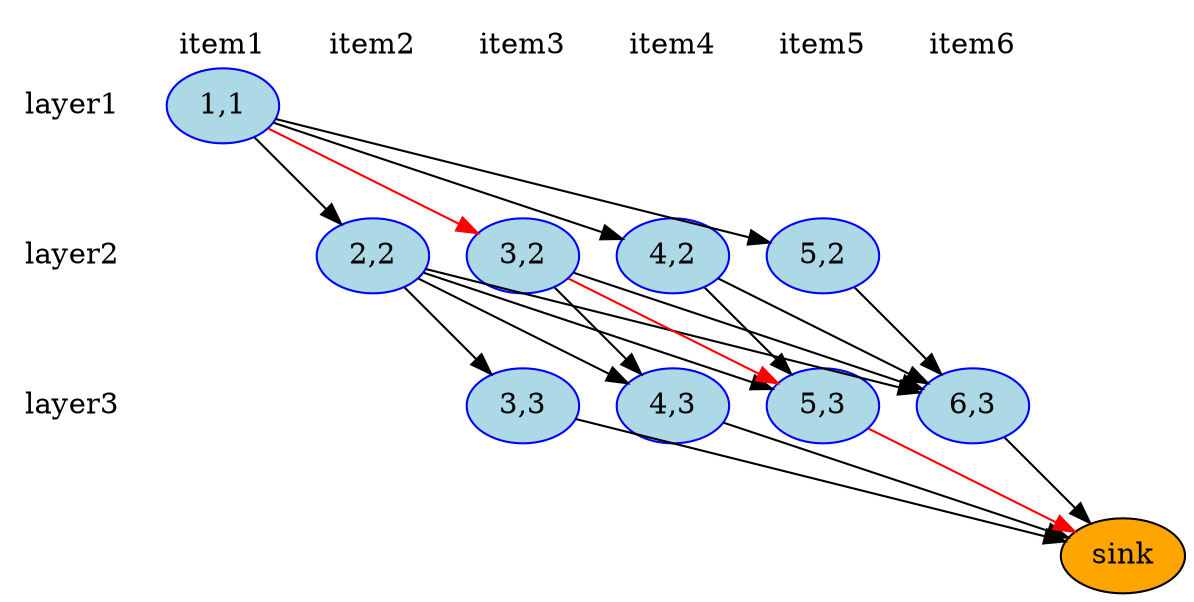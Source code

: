 digraph boxes {
  
  #graph statement
  graph [overlap = true, fontsize = 10, layout=neato]
  
  node [shape = none]
  item1  [label="item1", pos = "1,3.4!"] 
  item2  [label="item2", pos = "2,3.4!"] 
  item3  [label="item3", pos = "3,3.4!"] 
  item4  [label="item4", pos = "4,3.4!"] 
  item5  [label="item5", pos = "5,3.4!"] 
  item6  [label="item6", pos = "6,3.4!"] 
  layer1  [label="layer1", pos = "0,3!"] 
  layer2  [label="layer2", pos = "0,2!"] 
  layer3  [label="layer3", pos = "0,1!"] 
  
  
  node [shape=oval, style = filled, color = blue, fillcolor = lightblue]
  item11 [label="1,1", pos="1,3!"]
  item22 [label="2,2", pos="2,2!"]
  item32 [label="3,2", pos="3,2!"]
  item42 [label="4,2", pos="4,2!"]
  item52 [label="5,2", pos="5,2!"]
  
  item33 [label="3,3", pos="3,1!"]
  item43 [label="4,3", pos="4,1!"]
  item53 [label="5,3", pos="5,1!"]
  item63 [label="6,3", pos="6,1!"]
  
  node [shape=oval, style = filled, color = black, fillcolor = orange]
  sink  [label="sink", pos="7,0!"]  
  
  item11 -> item22 
  item11 -> item32 [color=red]
  item11 -> item42
  item11 -> item52
  
  item22 -> item33
  item22 -> item43
  item22 -> item53
  item22 -> item63
  item32 -> item43
  item32 -> item53 [color=red]
  item32 -> item63
  item42 -> item53
  item42 -> item63
  item52 -> item63
  item33 -> sink 
  item43 -> sink
  item53 -> sink  [color=red]
  item63 -> sink
  

}
